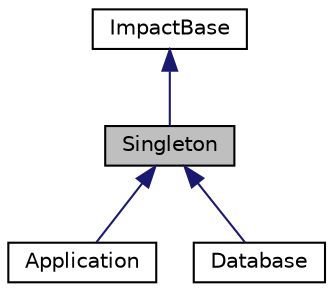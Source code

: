 digraph G
{
  edge [fontname="Helvetica",fontsize="10",labelfontname="Helvetica",labelfontsize="10"];
  node [fontname="Helvetica",fontsize="10",shape=record];
  Node1 [label="Singleton",height=0.2,width=0.4,color="black", fillcolor="grey75", style="filled" fontcolor="black"];
  Node2 -> Node1 [dir=back,color="midnightblue",fontsize="10",style="solid",fontname="Helvetica"];
  Node2 [label="ImpactBase",height=0.2,width=0.4,color="black", fillcolor="white", style="filled",URL="$classImpactBase.htm"];
  Node1 -> Node3 [dir=back,color="midnightblue",fontsize="10",style="solid",fontname="Helvetica"];
  Node3 [label="Application",height=0.2,width=0.4,color="black", fillcolor="white", style="filled",URL="$classApplication.htm"];
  Node1 -> Node4 [dir=back,color="midnightblue",fontsize="10",style="solid",fontname="Helvetica"];
  Node4 [label="Database",height=0.2,width=0.4,color="black", fillcolor="white", style="filled",URL="$classDatabase.htm"];
}
